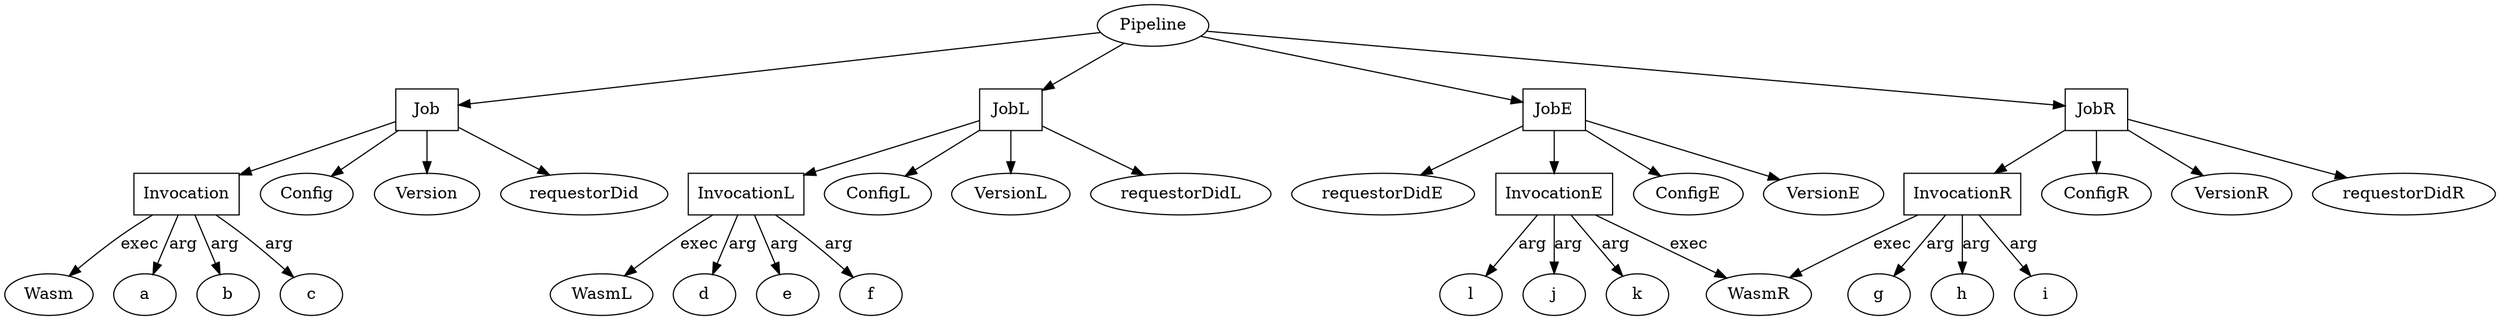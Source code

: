 digraph G {
    Pipeline -> {Job, JobL, JobR, JobE}

    //

    Job [shape = box]
    Job -> {Invocation, Config, Version, requestorDid}

    Invocation [shape = box]
    Invocation -> Wasm [label = "exec"]
    Invocation -> {a, b, c} [label = "arg"]

    //

    JobL [shape = box]
    JobL -> {InvocationL, ConfigL, VersionL, requestorDidL}

    InvocationL [shape = box]
    InvocationL -> WasmL [label = "exec"]
    InvocationL -> {d, e, f} [label = "arg"]

    //

    JobR [shape = box]
    JobR -> {InvocationR, ConfigR, VersionR, requestorDidR}

    InvocationR [shape = box]
    InvocationR -> WasmR [label = "exec"]
    InvocationR -> {g, h, i} [label = "arg"]

    //

    JobE [shape = box]
    JobE -> {InvocationE, ConfigE, VersionE, requestorDidE}

    InvocationE [shape = box]
    InvocationE -> WasmR [label = "exec"]
    InvocationE -> {j, k, l} [label = "arg"]
}
